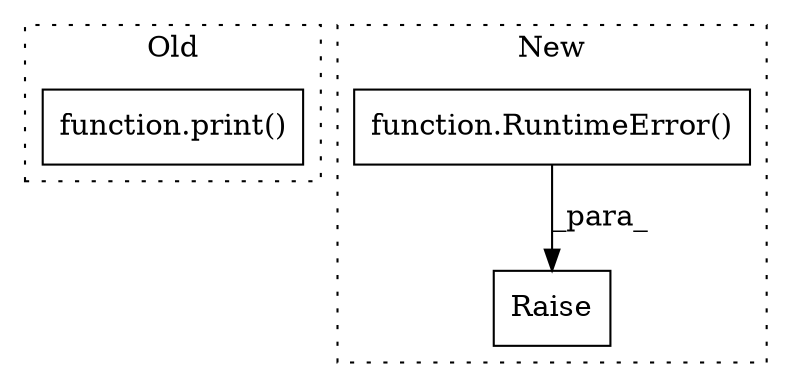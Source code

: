 digraph G {
subgraph cluster0 {
1 [label="function.print()" a="75" s="5443,5492" l="6,1" shape="box"];
label = "Old";
style="dotted";
}
subgraph cluster1 {
2 [label="function.RuntimeError()" a="75" s="4454,4577" l="13,1" shape="box"];
3 [label="Raise" a="91" s="4448" l="136" shape="box"];
label = "New";
style="dotted";
}
2 -> 3 [label="_para_"];
}